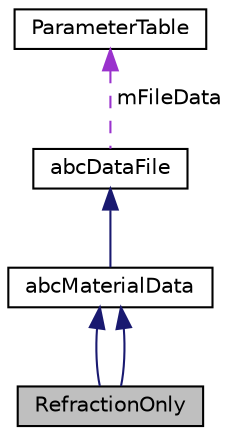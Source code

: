 digraph "RefractionOnly"
{
 // LATEX_PDF_SIZE
  edge [fontname="Helvetica",fontsize="10",labelfontname="Helvetica",labelfontsize="10"];
  node [fontname="Helvetica",fontsize="10",shape=record];
  Node1 [label="RefractionOnly",height=0.2,width=0.4,color="black", fillcolor="grey75", style="filled", fontcolor="black",tooltip="This class is responsible for handling materials with only defined refractive index."];
  Node2 -> Node1 [dir="back",color="midnightblue",fontsize="10",style="solid",fontname="Helvetica"];
  Node2 [label="abcMaterialData",height=0.2,width=0.4,color="black", fillcolor="white", style="filled",URL="$classabc_material_data.html",tooltip="Abstract base class for material data extraction from a json file."];
  Node3 -> Node2 [dir="back",color="midnightblue",fontsize="10",style="solid",fontname="Helvetica"];
  Node3 [label="abcDataFile",height=0.2,width=0.4,color="black", fillcolor="white", style="filled",URL="$classabc_data_file.html",tooltip="This is an abstract base class that provides an interface for handling data files in the simulation."];
  Node4 -> Node3 [dir="back",color="darkorchid3",fontsize="10",style="dashed",label=" mFileData" ,fontname="Helvetica"];
  Node4 [label="ParameterTable",height=0.2,width=0.4,color="black", fillcolor="white", style="filled",URL="$class_parameter_table.html",tooltip=" "];
  Node2 -> Node1 [dir="back",color="midnightblue",fontsize="10",style="solid",fontname="Helvetica"];
}
